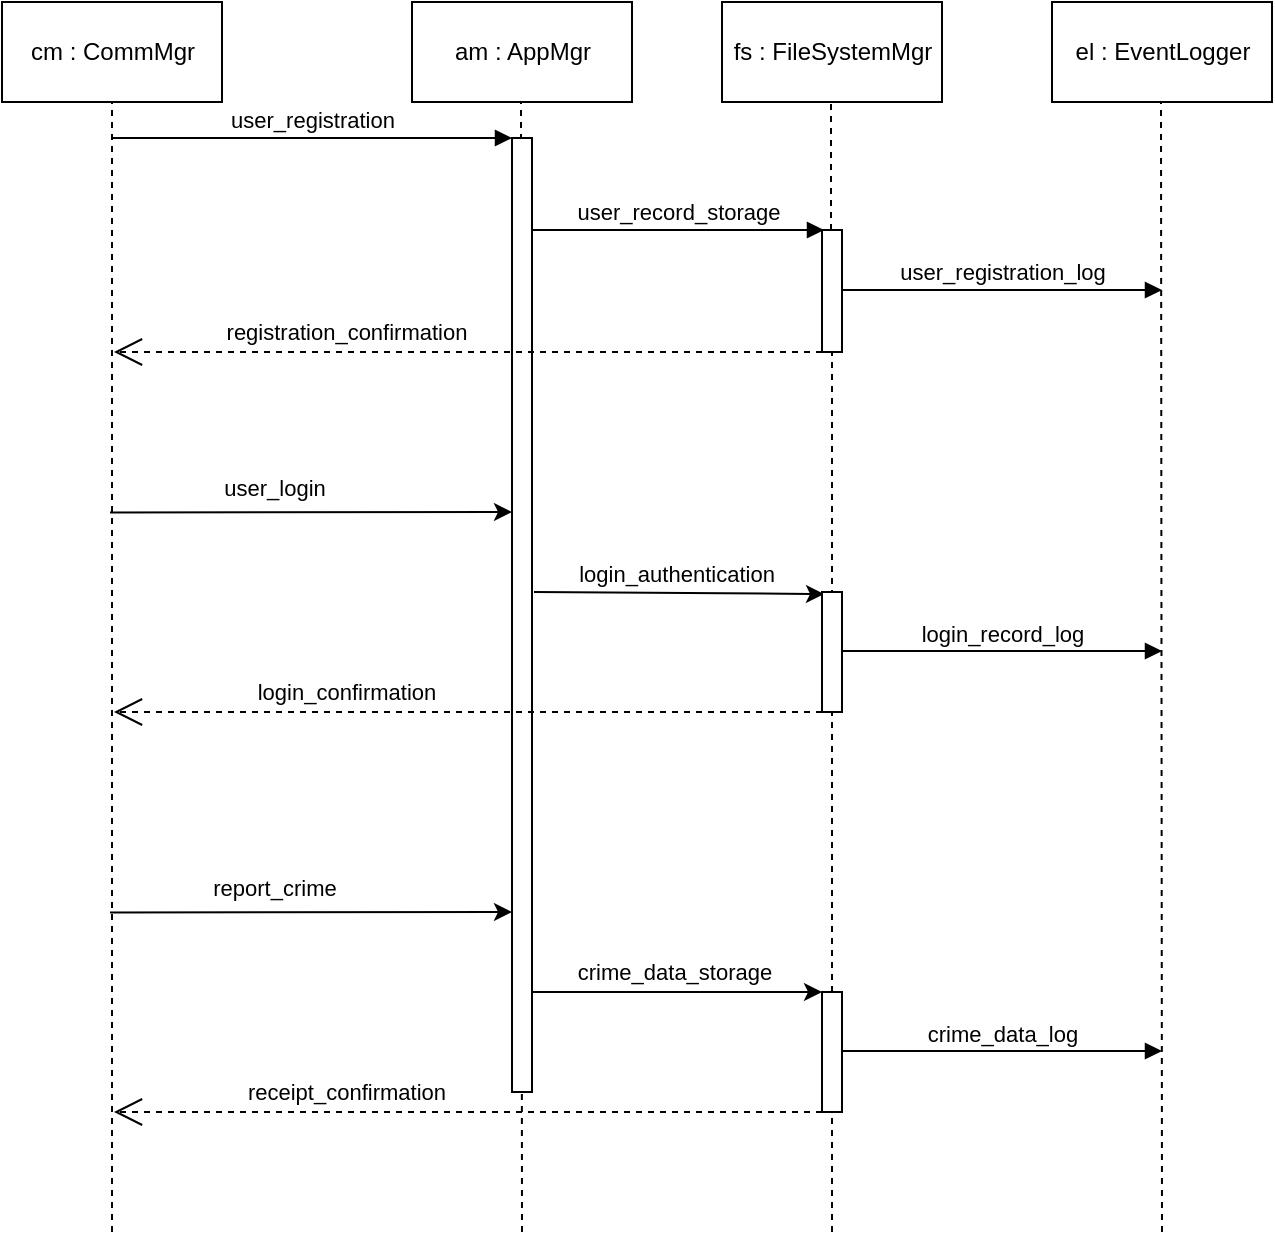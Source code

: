 <mxfile version="14.9.6" type="device"><diagram id="qfDYIk9RTEtWiumKlT8C" name="Page-1"><mxGraphModel dx="700" dy="813" grid="1" gridSize="10" guides="1" tooltips="1" connect="1" arrows="1" fold="1" page="1" pageScale="1" pageWidth="1169" pageHeight="827" math="0" shadow="0"><root><mxCell id="0"/><mxCell id="1" parent="0"/><mxCell id="Q0ggDjYRCrgvvNMMfP_V-34" value="" style="endArrow=classic;html=1;entryX=0.1;entryY=0.525;entryDx=0;entryDy=0;entryPerimeter=0;" edge="1" parent="1"><mxGeometry width="50" height="50" relative="1" as="geometry"><mxPoint x="169" y="360.25" as="sourcePoint"/><mxPoint x="370" y="360" as="targetPoint"/></mxGeometry></mxCell><mxCell id="Q0ggDjYRCrgvvNMMfP_V-35" value="user_login" style="edgeLabel;html=1;align=center;verticalAlign=middle;resizable=0;points=[];" vertex="1" connectable="0" parent="Q0ggDjYRCrgvvNMMfP_V-34"><mxGeometry x="-0.19" relative="1" as="geometry"><mxPoint y="-12" as="offset"/></mxGeometry></mxCell><mxCell id="Q0ggDjYRCrgvvNMMfP_V-4" value="" style="endArrow=none;html=1;dashed=1;entryX=0.5;entryY=1;entryDx=0;entryDy=0;" edge="1" parent="1" target="Q0ggDjYRCrgvvNMMfP_V-38"><mxGeometry width="50" height="50" relative="1" as="geometry"><mxPoint x="170" y="720" as="sourcePoint"/><mxPoint x="170" y="200" as="targetPoint"/></mxGeometry></mxCell><mxCell id="Q0ggDjYRCrgvvNMMfP_V-5" value="am : AppMgr" style="html=1;" vertex="1" parent="1"><mxGeometry x="320" y="105" width="110" height="50" as="geometry"/></mxCell><mxCell id="Q0ggDjYRCrgvvNMMfP_V-9" value="" style="endArrow=none;html=1;dashed=1;" edge="1" parent="1"><mxGeometry width="50" height="50" relative="1" as="geometry"><mxPoint x="375" y="720" as="sourcePoint"/><mxPoint x="374.5" y="155" as="targetPoint"/></mxGeometry></mxCell><mxCell id="Q0ggDjYRCrgvvNMMfP_V-11" value="" style="html=1;points=[];perimeter=orthogonalPerimeter;" vertex="1" parent="1"><mxGeometry x="370" y="173" width="10" height="477" as="geometry"/></mxCell><mxCell id="Q0ggDjYRCrgvvNMMfP_V-12" value="user_registration" style="html=1;verticalAlign=bottom;endArrow=block;entryX=0;entryY=0;" edge="1" target="Q0ggDjYRCrgvvNMMfP_V-11" parent="1"><mxGeometry relative="1" as="geometry"><mxPoint x="170" y="173" as="sourcePoint"/></mxGeometry></mxCell><mxCell id="Q0ggDjYRCrgvvNMMfP_V-22" value="fs : FileSystemMgr" style="html=1;" vertex="1" parent="1"><mxGeometry x="475" y="105" width="110" height="50" as="geometry"/></mxCell><mxCell id="Q0ggDjYRCrgvvNMMfP_V-23" value="" style="endArrow=none;html=1;dashed=1;startArrow=none;" edge="1" parent="1" source="Q0ggDjYRCrgvvNMMfP_V-28"><mxGeometry width="50" height="50" relative="1" as="geometry"><mxPoint x="530" y="490" as="sourcePoint"/><mxPoint x="529.5" y="155" as="targetPoint"/></mxGeometry></mxCell><mxCell id="Q0ggDjYRCrgvvNMMfP_V-24" value="user_record_storage" style="html=1;verticalAlign=bottom;endArrow=block;entryX=0.1;entryY=0;entryDx=0;entryDy=0;entryPerimeter=0;" edge="1" parent="1" target="Q0ggDjYRCrgvvNMMfP_V-28"><mxGeometry relative="1" as="geometry"><mxPoint x="380" y="219" as="sourcePoint"/><mxPoint x="520" y="219" as="targetPoint"/></mxGeometry></mxCell><mxCell id="Q0ggDjYRCrgvvNMMfP_V-25" value="el : EventLogger" style="html=1;" vertex="1" parent="1"><mxGeometry x="640" y="105" width="110" height="50" as="geometry"/></mxCell><mxCell id="Q0ggDjYRCrgvvNMMfP_V-27" value="" style="endArrow=none;html=1;dashed=1;" edge="1" parent="1"><mxGeometry width="50" height="50" relative="1" as="geometry"><mxPoint x="695" y="720" as="sourcePoint"/><mxPoint x="694.5" y="155" as="targetPoint"/></mxGeometry></mxCell><mxCell id="Q0ggDjYRCrgvvNMMfP_V-28" value="" style="html=1;points=[];perimeter=orthogonalPerimeter;" vertex="1" parent="1"><mxGeometry x="525" y="219" width="10" height="61" as="geometry"/></mxCell><mxCell id="Q0ggDjYRCrgvvNMMfP_V-29" value="" style="endArrow=none;html=1;dashed=1;" edge="1" parent="1" target="Q0ggDjYRCrgvvNMMfP_V-28"><mxGeometry width="50" height="50" relative="1" as="geometry"><mxPoint x="530" y="720" as="sourcePoint"/><mxPoint x="529.5" y="155" as="targetPoint"/><Array as="points"/></mxGeometry></mxCell><mxCell id="Q0ggDjYRCrgvvNMMfP_V-30" value="user_registration_log" style="html=1;verticalAlign=bottom;endArrow=block;" edge="1" parent="1"><mxGeometry relative="1" as="geometry"><mxPoint x="535" y="249" as="sourcePoint"/><mxPoint x="695" y="249" as="targetPoint"/></mxGeometry></mxCell><mxCell id="Q0ggDjYRCrgvvNMMfP_V-31" value="" style="endArrow=open;endFill=1;endSize=12;html=1;dashed=1;" edge="1" parent="1"><mxGeometry width="160" relative="1" as="geometry"><mxPoint x="525" y="280" as="sourcePoint"/><mxPoint x="171" y="280" as="targetPoint"/></mxGeometry></mxCell><mxCell id="Q0ggDjYRCrgvvNMMfP_V-32" value="registration_confirmation" style="edgeLabel;html=1;align=center;verticalAlign=middle;resizable=0;points=[];" vertex="1" connectable="0" parent="Q0ggDjYRCrgvvNMMfP_V-31"><mxGeometry x="0.345" relative="1" as="geometry"><mxPoint y="-10" as="offset"/></mxGeometry></mxCell><mxCell id="Q0ggDjYRCrgvvNMMfP_V-36" value="" style="endArrow=classic;html=1;entryX=0.1;entryY=0.017;entryDx=0;entryDy=0;entryPerimeter=0;" edge="1" parent="1" target="Q0ggDjYRCrgvvNMMfP_V-37"><mxGeometry width="50" height="50" relative="1" as="geometry"><mxPoint x="381" y="400" as="sourcePoint"/><mxPoint x="528" y="400" as="targetPoint"/></mxGeometry></mxCell><mxCell id="Q0ggDjYRCrgvvNMMfP_V-40" value="login_authentication" style="edgeLabel;html=1;align=center;verticalAlign=middle;resizable=0;points=[];" vertex="1" connectable="0" parent="Q0ggDjYRCrgvvNMMfP_V-36"><mxGeometry x="-0.17" y="-4" relative="1" as="geometry"><mxPoint x="11" y="-14" as="offset"/></mxGeometry></mxCell><mxCell id="Q0ggDjYRCrgvvNMMfP_V-37" value="" style="html=1;points=[];perimeter=orthogonalPerimeter;" vertex="1" parent="1"><mxGeometry x="525" y="400" width="10" height="60" as="geometry"/></mxCell><mxCell id="Q0ggDjYRCrgvvNMMfP_V-38" value="cm : CommMgr" style="html=1;" vertex="1" parent="1"><mxGeometry x="115" y="105" width="110" height="50" as="geometry"/></mxCell><mxCell id="Q0ggDjYRCrgvvNMMfP_V-41" value="" style="endArrow=open;endFill=1;endSize=12;html=1;dashed=1;" edge="1" parent="1"><mxGeometry width="160" relative="1" as="geometry"><mxPoint x="525" y="460" as="sourcePoint"/><mxPoint x="171" y="460" as="targetPoint"/></mxGeometry></mxCell><mxCell id="Q0ggDjYRCrgvvNMMfP_V-42" value="login_confirmation" style="edgeLabel;html=1;align=center;verticalAlign=middle;resizable=0;points=[];" vertex="1" connectable="0" parent="Q0ggDjYRCrgvvNMMfP_V-41"><mxGeometry x="0.345" relative="1" as="geometry"><mxPoint y="-10" as="offset"/></mxGeometry></mxCell><mxCell id="Q0ggDjYRCrgvvNMMfP_V-43" value="login_record_log" style="html=1;verticalAlign=bottom;endArrow=block;" edge="1" parent="1"><mxGeometry relative="1" as="geometry"><mxPoint x="535" y="429.5" as="sourcePoint"/><mxPoint x="695" y="429.5" as="targetPoint"/></mxGeometry></mxCell><mxCell id="Q0ggDjYRCrgvvNMMfP_V-44" value="" style="endArrow=classic;html=1;entryX=0.1;entryY=0.525;entryDx=0;entryDy=0;entryPerimeter=0;" edge="1" parent="1"><mxGeometry width="50" height="50" relative="1" as="geometry"><mxPoint x="169" y="560.25" as="sourcePoint"/><mxPoint x="370" y="560" as="targetPoint"/></mxGeometry></mxCell><mxCell id="Q0ggDjYRCrgvvNMMfP_V-45" value="report_crime" style="edgeLabel;html=1;align=center;verticalAlign=middle;resizable=0;points=[];" vertex="1" connectable="0" parent="Q0ggDjYRCrgvvNMMfP_V-44"><mxGeometry x="-0.19" relative="1" as="geometry"><mxPoint y="-12" as="offset"/></mxGeometry></mxCell><mxCell id="Q0ggDjYRCrgvvNMMfP_V-46" value="" style="endArrow=classic;html=1;" edge="1" parent="1"><mxGeometry width="50" height="50" relative="1" as="geometry"><mxPoint x="380" y="600" as="sourcePoint"/><mxPoint x="525" y="600" as="targetPoint"/></mxGeometry></mxCell><mxCell id="Q0ggDjYRCrgvvNMMfP_V-47" value="crime_data_storage" style="edgeLabel;html=1;align=center;verticalAlign=middle;resizable=0;points=[];" vertex="1" connectable="0" parent="Q0ggDjYRCrgvvNMMfP_V-46"><mxGeometry x="-0.17" y="-4" relative="1" as="geometry"><mxPoint x="11" y="-14" as="offset"/></mxGeometry></mxCell><mxCell id="Q0ggDjYRCrgvvNMMfP_V-48" value="" style="html=1;points=[];perimeter=orthogonalPerimeter;" vertex="1" parent="1"><mxGeometry x="525" y="600" width="10" height="60" as="geometry"/></mxCell><mxCell id="Q0ggDjYRCrgvvNMMfP_V-49" value="crime_data_log" style="html=1;verticalAlign=bottom;endArrow=block;" edge="1" parent="1"><mxGeometry relative="1" as="geometry"><mxPoint x="535" y="629.5" as="sourcePoint"/><mxPoint x="695" y="629.5" as="targetPoint"/></mxGeometry></mxCell><mxCell id="Q0ggDjYRCrgvvNMMfP_V-50" value="" style="endArrow=open;endFill=1;endSize=12;html=1;dashed=1;" edge="1" parent="1"><mxGeometry width="160" relative="1" as="geometry"><mxPoint x="525" y="660" as="sourcePoint"/><mxPoint x="171" y="660" as="targetPoint"/></mxGeometry></mxCell><mxCell id="Q0ggDjYRCrgvvNMMfP_V-51" value="receipt_confirmation" style="edgeLabel;html=1;align=center;verticalAlign=middle;resizable=0;points=[];" vertex="1" connectable="0" parent="Q0ggDjYRCrgvvNMMfP_V-50"><mxGeometry x="0.345" relative="1" as="geometry"><mxPoint y="-10" as="offset"/></mxGeometry></mxCell></root></mxGraphModel></diagram></mxfile>